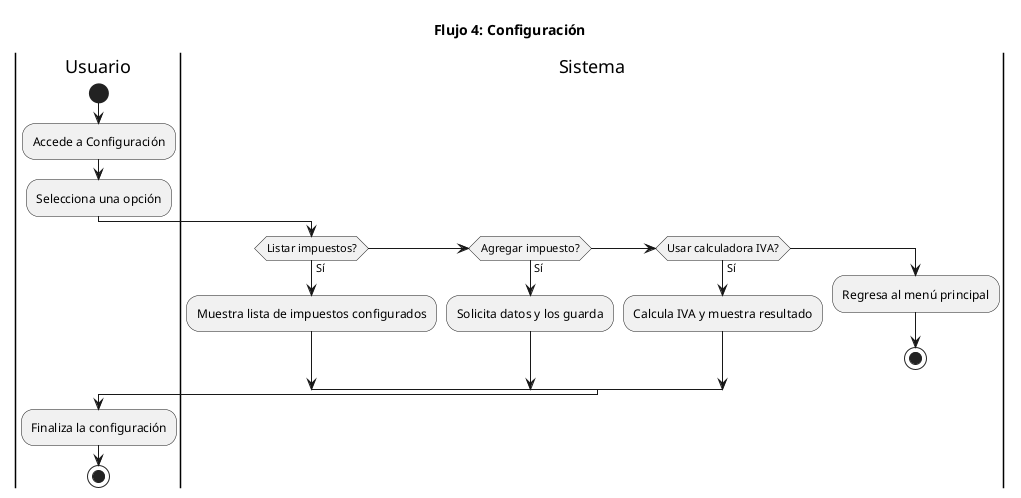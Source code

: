 @startuml name Configuracion
title Flujo 4: Configuración

|Usuario|
start
:Accede a Configuración;
:Selecciona una opción;

|Sistema|
if (Listar impuestos?) then (Sí)
  :Muestra lista de impuestos configurados;
elseif (Agregar impuesto?) then (Sí)
  :Solicita datos y los guarda;
elseif (Usar calculadora IVA?) then (Sí)
  :Calcula IVA y muestra resultado;
else
  :Regresa al menú principal;
  stop
endif

|Usuario|
:Finaliza la configuración;

stop
@enduml
